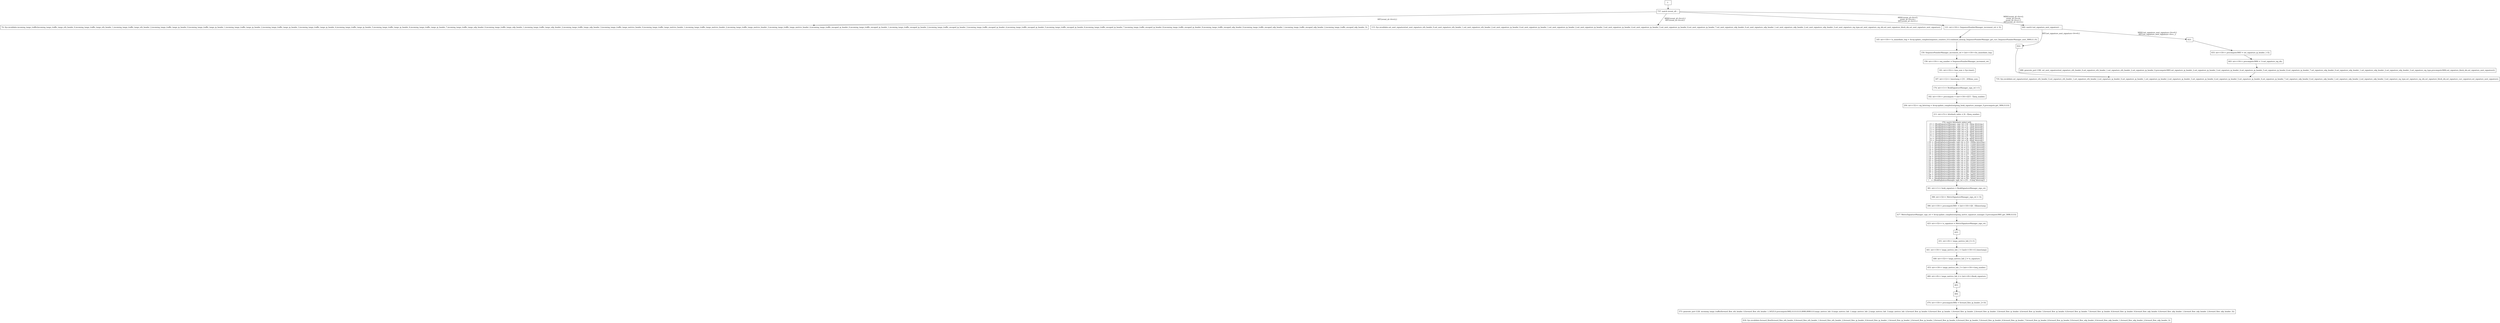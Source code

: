 digraph G {
  "1: " [shape=box, ];
  "74: Sys.invalidate.incoming_tango_traffic(incoming_tango_traffic_tango_eth_header_0,incoming_tango_traffic_tango_eth_header_1,incoming_tango_traffic_tango_eth_header_2,incoming_tango_traffic_tango_ip_header_0,incoming_tango_traffic_tango_ip_header_1,incoming_tango_traffic_tango_ip_header_2,incoming_tango_traffic_tango_ip_header_3,incoming_tango_traffic_tango_ip_header_4,incoming_tango_traffic_tango_ip_header_5,incoming_tango_traffic_tango_ip_header_6,incoming_tango_traffic_tango_ip_header_7,incoming_tango_traffic_tango_udp_header_0,incoming_tango_traffic_tango_udp_header_1,incoming_tango_traffic_tango_udp_header_2,incoming_tango_traffic_tango_udp_header_3,incoming_tango_traffic_tango_metrics_header_0,incoming_tango_traffic_tango_metrics_header_1,incoming_tango_traffic_tango_metrics_header_2,incoming_tango_traffic_tango_metrics_header_3,incoming_tango_traffic_tango_metrics_header_4,incoming_tango_traffic_encaped_ip_header_0,incoming_tango_traffic_encaped_ip_header_1,incoming_tango_traffic_encaped_ip_header_2,incoming_tango_traffic_encaped_ip_header_3,incoming_tango_traffic_encaped_ip_header_4,incoming_tango_traffic_encaped_ip_header_5,incoming_tango_traffic_encaped_ip_header_6,incoming_tango_traffic_encaped_ip_header_7,incoming_tango_traffic_encaped_ip_header_8,incoming_tango_traffic_encaped_ip_header_9,incoming_tango_traffic_encaped_udp_header_0,incoming_tango_traffic_encaped_udp_header_1,incoming_tango_traffic_encaped_udp_header_2,incoming_tango_traffic_encaped_udp_header_3);" [
  shape=box, ];
  "115: Sys.invalidate.set_next_signature(set_next_signature_eth_header_0,set_next_signature_eth_header_1,set_next_signature_eth_header_2,set_next_signature_ip_header_0,set_next_signature_ip_header_1,set_next_signature_ip_header_2,set_next_signature_ip_header_3,set_next_signature_ip_header_4,set_next_signature_ip_header_5,set_next_signature_ip_header_6,set_next_signature_ip_header_7,set_next_signature_udp_header_0,set_next_signature_udp_header_1,set_next_signature_udp_header_2,set_next_signature_udp_header_3,set_next_signature_sig_type,set_next_signature_sig_idx,set_next_signature_block_idx,set_next_signature_next_signature);" [
  shape=box, ];
  "121: int<<16>> SequenceNumberManager_increment_ret = 32;" [shape=box, ];
  "145: int<<16>> to_immediate_tmp = Array.update_complex(sequence_counters_0,0,combined_memop_SequenceNumberManager_get_curr_SequenceNumberManager_next_3690,0,1,0);" [
  shape=box, ];
  "150: SequenceNumberManager_increment_ret = (int<<16>>)to_immediate_tmp;" [
  shape=box, ];
  "156: int<<16>> seq_number = SequenceNumberManager_increment_ret;" [
  shape=box, ];
  "161: int<<32>> time_now = Sys.time();" [shape=box, ];
  "167: int<<12>> timestamp = [31 : 20]time_now;" [shape=box, ];
  "174: int<<1>> BookSignatureManager_sign_ret = 0;" [shape=box, ];
  "182: int<<16>> precompute = (int<<16>>)[15 : 5]seq_number;" [shape=box, ];
  "204: int<<32>> sig_bitstring = Array.update_complex(outgoing_book_signature_manager_0,precompute,get_3694,0,0,0);" [
  shape=box, ];
  "211: int<<5>> bitwhack_index = [4 : 0]seq_number;" [shape=box, ];
  "374: match (bitwhack_index) with
| 0 -> {BookSignatureManager_sign_ret = [0 : 0]sig_bitstring;}
| 1 -> {BookSignatureManager_sign_ret = [1 : 1]sig_bitstring;}
| 2 -> {BookSignatureManager_sign_ret = [2 : 2]sig_bitstring;}
| 3 -> {BookSignatureManager_sign_ret = [3 : 3]sig_bitstring;}
| 4 -> {BookSignatureManager_sign_ret = [4 : 4]sig_bitstring;}
| 5 -> {BookSignatureManager_sign_ret = [5 : 5]sig_bitstring;}
| 6 -> {BookSignatureManager_sign_ret = [6 : 6]sig_bitstring;}
| 7 -> {BookSignatureManager_sign_ret = [7 : 7]sig_bitstring;}
| 8 -> {BookSignatureManager_sign_ret = [8 : 8]sig_bitstring;}
| 9 -> {BookSignatureManager_sign_ret = [9 : 9]sig_bitstring;}
| 10 -> {BookSignatureManager_sign_ret = [10 : 10]sig_bitstring;}
| 11 -> {BookSignatureManager_sign_ret = [11 : 11]sig_bitstring;}
| 12 -> {BookSignatureManager_sign_ret = [12 : 12]sig_bitstring;}
| 13 -> {BookSignatureManager_sign_ret = [13 : 13]sig_bitstring;}
| 14 -> {BookSignatureManager_sign_ret = [14 : 14]sig_bitstring;}
| 15 -> {BookSignatureManager_sign_ret = [15 : 15]sig_bitstring;}
| 16 -> {BookSignatureManager_sign_ret = [16 : 16]sig_bitstring;}
| 17 -> {BookSignatureManager_sign_ret = [17 : 17]sig_bitstring;}
| 18 -> {BookSignatureManager_sign_ret = [18 : 18]sig_bitstring;}
| 19 -> {BookSignatureManager_sign_ret = [19 : 19]sig_bitstring;}
| 20 -> {BookSignatureManager_sign_ret = [20 : 20]sig_bitstring;}
| 21 -> {BookSignatureManager_sign_ret = [21 : 21]sig_bitstring;}
| 22 -> {BookSignatureManager_sign_ret = [22 : 22]sig_bitstring;}
| 23 -> {BookSignatureManager_sign_ret = [23 : 23]sig_bitstring;}
| 24 -> {BookSignatureManager_sign_ret = [24 : 24]sig_bitstring;}
| 25 -> {BookSignatureManager_sign_ret = [25 : 25]sig_bitstring;}
| 26 -> {BookSignatureManager_sign_ret = [26 : 26]sig_bitstring;}
| 27 -> {BookSignatureManager_sign_ret = [27 : 27]sig_bitstring;}
| 28 -> {BookSignatureManager_sign_ret = [28 : 28]sig_bitstring;}
| 29 -> {BookSignatureManager_sign_ret = [29 : 29]sig_bitstring;}
| 30 -> {BookSignatureManager_sign_ret = [30 : 30]sig_bitstring;}
| _ -> {BookSignatureManager_sign_ret = [31 : 31]sig_bitstring;}" [
  shape=box, ];
  "381: int<<1>> book_signature = BookSignatureManager_sign_ret;" [shape=box, ];
  "388: int<<32>> MetricSignatureManager_sign_ret = 32;" [shape=box, ];
  "396: int<<16>> precompute3681 = (int<<16>>)[4 : 0]timestamp;" [shape=box, ];
  "417: MetricSignatureManager_sign_ret = Array.update_complex(outgoing_metric_signature_manager_0,precompute3681,get_3698,0,0,0);" [
  shape=box, ];
  "423: int<<32>> ts_signature = MetricSignatureManager_sign_ret;" [shape=box,
                                                                    ];
  "425: " [shape=box, ];
  "431: int<<8>> tango_metrics_hdr_0 = 0;" [shape=box, ];
  "441: int<<16>> tango_metrics_hdr_1 = hash<<16>>(1,timestamp);" [shape=box, ];
  "446: int<<32>> tango_metrics_hdr_2 = ts_signature;" [shape=box, ];
  "453: int<<16>> tango_metrics_hdr_3 = (int<<16>>)seq_number;" [shape=box, ];
  "460: int<<8>> tango_metrics_hdr_4 = (int<<8>>)book_signature;" [shape=box, ];
  "463: " [shape=box, ];
  "464: " [shape=box, ];
  "474: int<<16>> precompute3682 = forward_flow_ip_header_2+18;" [shape=box, ];
  "573: generate_port (128, incoming_tango_traffic(forward_flow_eth_header_0,forward_flow_eth_header_1,34525,0,precompute3682,0,0,0,0,0,0,8080,8080,0,0,tango_metrics_hdr_0,tango_metrics_hdr_1,tango_metrics_hdr_2,tango_metrics_hdr_3,tango_metrics_hdr_4,forward_flow_ip_header_0,forward_flow_ip_header_1,forward_flow_ip_header_2,forward_flow_ip_header_3,forward_flow_ip_header_4,forward_flow_ip_header_5,forward_flow_ip_header_6,forward_flow_ip_header_7,forward_flow_ip_header_8,forward_flow_ip_header_9,forward_flow_udp_header_0,forward_flow_udp_header_1,forward_flow_udp_header_2,forward_flow_udp_header_3));" [
  shape=box, ];
  "618: Sys.invalidate.forward_flow(forward_flow_eth_header_0,forward_flow_eth_header_1,forward_flow_eth_header_2,forward_flow_ip_header_0,forward_flow_ip_header_1,forward_flow_ip_header_2,forward_flow_ip_header_3,forward_flow_ip_header_4,forward_flow_ip_header_5,forward_flow_ip_header_6,forward_flow_ip_header_7,forward_flow_ip_header_8,forward_flow_ip_header_9,forward_flow_udp_header_0,forward_flow_udp_header_1,forward_flow_udp_header_2,forward_flow_udp_header_3);" [
  shape=box, ];
  "622: " [shape=box, ];
  "623: " [shape=box, ];
  "633: int<<16>> precompute3683 = set_signature_ip_header_1-32;" [shape=box, ];
  "643: int<<16>> precompute3684 = 1+set_signature_sig_idx;" [shape=box, ];
  "688: generate_port (196, set_next_signature(set_signature_eth_header_0,set_signature_eth_header_1,set_signature_eth_header_2,set_signature_ip_header_0,precompute3683,set_signature_ip_header_2,set_signature_ip_header_3,set_signature_ip_header_4,set_signature_ip_header_5,set_signature_ip_header_6,set_signature_ip_header_7,set_signature_udp_header_0,set_signature_udp_header_1,set_signature_udp_header_2,set_signature_udp_header_3,set_signature_sig_type,precompute3684,set_signature_block_idx,set_signature_next_signature));" [
  shape=box, ];
  "692: match (set_signature_next_signature) ...
" [shape=box, ];
  "735: Sys.invalidate.set_signature(set_signature_eth_header_0,set_signature_eth_header_1,set_signature_eth_header_2,set_signature_ip_header_0,set_signature_ip_header_1,set_signature_ip_header_2,set_signature_ip_header_3,set_signature_ip_header_4,set_signature_ip_header_5,set_signature_ip_header_6,set_signature_ip_header_7,set_signature_udp_header_0,set_signature_udp_header_1,set_signature_udp_header_2,set_signature_udp_header_3,set_signature_sig_type,set_signature_sig_idx,set_signature_block_idx,set_signature_curr_signature,set_signature_next_signature);" [
  shape=box, ];
  "737: match (event_id) ...
" [shape=box, ];
  
  
  "1: " -> "737: match (event_id) ...
" [label="", ];
  "121: int<<16>> SequenceNumberManager_increment_ret = 32;" -> "145: int<<16>> to_immediate_tmp = Array.update_complex(sequence_counters_0,0,combined_memop_SequenceNumberManager_get_curr_SequenceNumberManager_next_3690,0,1,0);" [
  label="", ];
  "145: int<<16>> to_immediate_tmp = Array.update_complex(sequence_counters_0,0,combined_memop_SequenceNumberManager_get_curr_SequenceNumberManager_next_3690,0,1,0);" -> "150: SequenceNumberManager_increment_ret = (int<<16>>)to_immediate_tmp;" [
  label="", ];
  "150: SequenceNumberManager_increment_ret = (int<<16>>)to_immediate_tmp;" -> "156: int<<16>> seq_number = SequenceNumberManager_increment_ret;" [
  label="", ];
  "156: int<<16>> seq_number = SequenceNumberManager_increment_ret;" -> "161: int<<32>> time_now = Sys.time();" [
  label="", ];
  "161: int<<32>> time_now = Sys.time();" -> "167: int<<12>> timestamp = [31 : 20]time_now;" [
  label="", ];
  "167: int<<12>> timestamp = [31 : 20]time_now;" -> "174: int<<1>> BookSignatureManager_sign_ret = 0;" [
  label="", ];
  "174: int<<1>> BookSignatureManager_sign_ret = 0;" -> "182: int<<16>> precompute = (int<<16>>)[15 : 5]seq_number;" [
  label="", ];
  "182: int<<16>> precompute = (int<<16>>)[15 : 5]seq_number;" -> "204: int<<32>> sig_bitstring = Array.update_complex(outgoing_book_signature_manager_0,precompute,get_3694,0,0,0);" [
  label="", ];
  "204: int<<32>> sig_bitstring = Array.update_complex(outgoing_book_signature_manager_0,precompute,get_3694,0,0,0);" -> "211: int<<5>> bitwhack_index = [4 : 0]seq_number;" [
  label="", ];
  "211: int<<5>> bitwhack_index = [4 : 0]seq_number;" -> "374: match (bitwhack_index) with
| 0 -> {BookSignatureManager_sign_ret = [0 : 0]sig_bitstring;}
| 1 -> {BookSignatureManager_sign_ret = [1 : 1]sig_bitstring;}
| 2 -> {BookSignatureManager_sign_ret = [2 : 2]sig_bitstring;}
| 3 -> {BookSignatureManager_sign_ret = [3 : 3]sig_bitstring;}
| 4 -> {BookSignatureManager_sign_ret = [4 : 4]sig_bitstring;}
| 5 -> {BookSignatureManager_sign_ret = [5 : 5]sig_bitstring;}
| 6 -> {BookSignatureManager_sign_ret = [6 : 6]sig_bitstring;}
| 7 -> {BookSignatureManager_sign_ret = [7 : 7]sig_bitstring;}
| 8 -> {BookSignatureManager_sign_ret = [8 : 8]sig_bitstring;}
| 9 -> {BookSignatureManager_sign_ret = [9 : 9]sig_bitstring;}
| 10 -> {BookSignatureManager_sign_ret = [10 : 10]sig_bitstring;}
| 11 -> {BookSignatureManager_sign_ret = [11 : 11]sig_bitstring;}
| 12 -> {BookSignatureManager_sign_ret = [12 : 12]sig_bitstring;}
| 13 -> {BookSignatureManager_sign_ret = [13 : 13]sig_bitstring;}
| 14 -> {BookSignatureManager_sign_ret = [14 : 14]sig_bitstring;}
| 15 -> {BookSignatureManager_sign_ret = [15 : 15]sig_bitstring;}
| 16 -> {BookSignatureManager_sign_ret = [16 : 16]sig_bitstring;}
| 17 -> {BookSignatureManager_sign_ret = [17 : 17]sig_bitstring;}
| 18 -> {BookSignatureManager_sign_ret = [18 : 18]sig_bitstring;}
| 19 -> {BookSignatureManager_sign_ret = [19 : 19]sig_bitstring;}
| 20 -> {BookSignatureManager_sign_ret = [20 : 20]sig_bitstring;}
| 21 -> {BookSignatureManager_sign_ret = [21 : 21]sig_bitstring;}
| 22 -> {BookSignatureManager_sign_ret = [22 : 22]sig_bitstring;}
| 23 -> {BookSignatureManager_sign_ret = [23 : 23]sig_bitstring;}
| 24 -> {BookSignatureManager_sign_ret = [24 : 24]sig_bitstring;}
| 25 -> {BookSignatureManager_sign_ret = [25 : 25]sig_bitstring;}
| 26 -> {BookSignatureManager_sign_ret = [26 : 26]sig_bitstring;}
| 27 -> {BookSignatureManager_sign_ret = [27 : 27]sig_bitstring;}
| 28 -> {BookSignatureManager_sign_ret = [28 : 28]sig_bitstring;}
| 29 -> {BookSignatureManager_sign_ret = [29 : 29]sig_bitstring;}
| 30 -> {BookSignatureManager_sign_ret = [30 : 30]sig_bitstring;}
| _ -> {BookSignatureManager_sign_ret = [31 : 31]sig_bitstring;}" [
  label="", ];
  "374: match (bitwhack_index) with
| 0 -> {BookSignatureManager_sign_ret = [0 : 0]sig_bitstring;}
| 1 -> {BookSignatureManager_sign_ret = [1 : 1]sig_bitstring;}
| 2 -> {BookSignatureManager_sign_ret = [2 : 2]sig_bitstring;}
| 3 -> {BookSignatureManager_sign_ret = [3 : 3]sig_bitstring;}
| 4 -> {BookSignatureManager_sign_ret = [4 : 4]sig_bitstring;}
| 5 -> {BookSignatureManager_sign_ret = [5 : 5]sig_bitstring;}
| 6 -> {BookSignatureManager_sign_ret = [6 : 6]sig_bitstring;}
| 7 -> {BookSignatureManager_sign_ret = [7 : 7]sig_bitstring;}
| 8 -> {BookSignatureManager_sign_ret = [8 : 8]sig_bitstring;}
| 9 -> {BookSignatureManager_sign_ret = [9 : 9]sig_bitstring;}
| 10 -> {BookSignatureManager_sign_ret = [10 : 10]sig_bitstring;}
| 11 -> {BookSignatureManager_sign_ret = [11 : 11]sig_bitstring;}
| 12 -> {BookSignatureManager_sign_ret = [12 : 12]sig_bitstring;}
| 13 -> {BookSignatureManager_sign_ret = [13 : 13]sig_bitstring;}
| 14 -> {BookSignatureManager_sign_ret = [14 : 14]sig_bitstring;}
| 15 -> {BookSignatureManager_sign_ret = [15 : 15]sig_bitstring;}
| 16 -> {BookSignatureManager_sign_ret = [16 : 16]sig_bitstring;}
| 17 -> {BookSignatureManager_sign_ret = [17 : 17]sig_bitstring;}
| 18 -> {BookSignatureManager_sign_ret = [18 : 18]sig_bitstring;}
| 19 -> {BookSignatureManager_sign_ret = [19 : 19]sig_bitstring;}
| 20 -> {BookSignatureManager_sign_ret = [20 : 20]sig_bitstring;}
| 21 -> {BookSignatureManager_sign_ret = [21 : 21]sig_bitstring;}
| 22 -> {BookSignatureManager_sign_ret = [22 : 22]sig_bitstring;}
| 23 -> {BookSignatureManager_sign_ret = [23 : 23]sig_bitstring;}
| 24 -> {BookSignatureManager_sign_ret = [24 : 24]sig_bitstring;}
| 25 -> {BookSignatureManager_sign_ret = [25 : 25]sig_bitstring;}
| 26 -> {BookSignatureManager_sign_ret = [26 : 26]sig_bitstring;}
| 27 -> {BookSignatureManager_sign_ret = [27 : 27]sig_bitstring;}
| 28 -> {BookSignatureManager_sign_ret = [28 : 28]sig_bitstring;}
| 29 -> {BookSignatureManager_sign_ret = [29 : 29]sig_bitstring;}
| 30 -> {BookSignatureManager_sign_ret = [30 : 30]sig_bitstring;}
| _ -> {BookSignatureManager_sign_ret = [31 : 31]sig_bitstring;}" -> "381: int<<1>> book_signature = BookSignatureManager_sign_ret;" [
  label="", ];
  "381: int<<1>> book_signature = BookSignatureManager_sign_ret;" -> "388: int<<32>> MetricSignatureManager_sign_ret = 32;" [
  label="", ];
  "388: int<<32>> MetricSignatureManager_sign_ret = 32;" -> "396: int<<16>> precompute3681 = (int<<16>>)[4 : 0]timestamp;" [
  label="", ];
  "396: int<<16>> precompute3681 = (int<<16>>)[4 : 0]timestamp;" -> "417: MetricSignatureManager_sign_ret = Array.update_complex(outgoing_metric_signature_manager_0,precompute3681,get_3698,0,0,0);" [
  label="", ];
  "417: MetricSignatureManager_sign_ret = Array.update_complex(outgoing_metric_signature_manager_0,precompute3681,get_3698,0,0,0);" -> "423: int<<32>> ts_signature = MetricSignatureManager_sign_ret;" [
  label="", ];
  "423: int<<32>> ts_signature = MetricSignatureManager_sign_ret;" -> "425: " [
  label="", ];
  "425: " -> "431: int<<8>> tango_metrics_hdr_0 = 0;" [label="", ];
  "431: int<<8>> tango_metrics_hdr_0 = 0;" -> "441: int<<16>> tango_metrics_hdr_1 = hash<<16>>(1,timestamp);" [
  label="", ];
  "441: int<<16>> tango_metrics_hdr_1 = hash<<16>>(1,timestamp);" -> "446: int<<32>> tango_metrics_hdr_2 = ts_signature;" [
  label="", ];
  "446: int<<32>> tango_metrics_hdr_2 = ts_signature;" -> "453: int<<16>> tango_metrics_hdr_3 = (int<<16>>)seq_number;" [
  label="", ];
  "453: int<<16>> tango_metrics_hdr_3 = (int<<16>>)seq_number;" -> "460: int<<8>> tango_metrics_hdr_4 = (int<<8>>)book_signature;" [
  label="", ];
  "460: int<<8>> tango_metrics_hdr_4 = (int<<8>>)book_signature;" -> "463: " [
  label="", ];
  "463: " -> "464: " [label="", ];
  "464: " -> "474: int<<16>> precompute3682 = forward_flow_ip_header_2+18;" [
  label="", ];
  "474: int<<16>> precompute3682 = forward_flow_ip_header_2+18;" -> "573: generate_port (128, incoming_tango_traffic(forward_flow_eth_header_0,forward_flow_eth_header_1,34525,0,precompute3682,0,0,0,0,0,0,8080,8080,0,0,tango_metrics_hdr_0,tango_metrics_hdr_1,tango_metrics_hdr_2,tango_metrics_hdr_3,tango_metrics_hdr_4,forward_flow_ip_header_0,forward_flow_ip_header_1,forward_flow_ip_header_2,forward_flow_ip_header_3,forward_flow_ip_header_4,forward_flow_ip_header_5,forward_flow_ip_header_6,forward_flow_ip_header_7,forward_flow_ip_header_8,forward_flow_ip_header_9,forward_flow_udp_header_0,forward_flow_udp_header_1,forward_flow_udp_header_2,forward_flow_udp_header_3));" [
  label="", ];
  "573: generate_port (128, incoming_tango_traffic(forward_flow_eth_header_0,forward_flow_eth_header_1,34525,0,precompute3682,0,0,0,0,0,0,8080,8080,0,0,tango_metrics_hdr_0,tango_metrics_hdr_1,tango_metrics_hdr_2,tango_metrics_hdr_3,tango_metrics_hdr_4,forward_flow_ip_header_0,forward_flow_ip_header_1,forward_flow_ip_header_2,forward_flow_ip_header_3,forward_flow_ip_header_4,forward_flow_ip_header_5,forward_flow_ip_header_6,forward_flow_ip_header_7,forward_flow_ip_header_8,forward_flow_ip_header_9,forward_flow_udp_header_0,forward_flow_udp_header_1,forward_flow_udp_header_2,forward_flow_udp_header_3));" -> "618: Sys.invalidate.forward_flow(forward_flow_eth_header_0,forward_flow_eth_header_1,forward_flow_eth_header_2,forward_flow_ip_header_0,forward_flow_ip_header_1,forward_flow_ip_header_2,forward_flow_ip_header_3,forward_flow_ip_header_4,forward_flow_ip_header_5,forward_flow_ip_header_6,forward_flow_ip_header_7,forward_flow_ip_header_8,forward_flow_ip_header_9,forward_flow_udp_header_0,forward_flow_udp_header_1,forward_flow_udp_header_2,forward_flow_udp_header_3);" [
  label="", ];
  "622: " -> "735: Sys.invalidate.set_signature(set_signature_eth_header_0,set_signature_eth_header_1,set_signature_eth_header_2,set_signature_ip_header_0,set_signature_ip_header_1,set_signature_ip_header_2,set_signature_ip_header_3,set_signature_ip_header_4,set_signature_ip_header_5,set_signature_ip_header_6,set_signature_ip_header_7,set_signature_udp_header_0,set_signature_udp_header_1,set_signature_udp_header_2,set_signature_udp_header_3,set_signature_sig_type,set_signature_sig_idx,set_signature_block_idx,set_signature_curr_signature,set_signature_next_signature);" [
  label="", ];
  "623: " -> "633: int<<16>> precompute3683 = set_signature_ip_header_1-32;" [
  label="", ];
  "633: int<<16>> precompute3683 = set_signature_ip_header_1-32;" -> "643: int<<16>> precompute3684 = 1+set_signature_sig_idx;" [
  label="", ];
  "643: int<<16>> precompute3684 = 1+set_signature_sig_idx;" -> "688: generate_port (196, set_next_signature(set_signature_eth_header_0,set_signature_eth_header_1,set_signature_eth_header_2,set_signature_ip_header_0,precompute3683,set_signature_ip_header_2,set_signature_ip_header_3,set_signature_ip_header_4,set_signature_ip_header_5,set_signature_ip_header_6,set_signature_ip_header_7,set_signature_udp_header_0,set_signature_udp_header_1,set_signature_udp_header_2,set_signature_udp_header_3,set_signature_sig_type,precompute3684,set_signature_block_idx,set_signature_next_signature));" [
  label="", ];
  "688: generate_port (196, set_next_signature(set_signature_eth_header_0,set_signature_eth_header_1,set_signature_eth_header_2,set_signature_ip_header_0,precompute3683,set_signature_ip_header_2,set_signature_ip_header_3,set_signature_ip_header_4,set_signature_ip_header_5,set_signature_ip_header_6,set_signature_ip_header_7,set_signature_udp_header_0,set_signature_udp_header_1,set_signature_udp_header_2,set_signature_udp_header_3,set_signature_sig_type,precompute3684,set_signature_block_idx,set_signature_next_signature));" -> "735: Sys.invalidate.set_signature(set_signature_eth_header_0,set_signature_eth_header_1,set_signature_eth_header_2,set_signature_ip_header_0,set_signature_ip_header_1,set_signature_ip_header_2,set_signature_ip_header_3,set_signature_ip_header_4,set_signature_ip_header_5,set_signature_ip_header_6,set_signature_ip_header_7,set_signature_udp_header_0,set_signature_udp_header_1,set_signature_udp_header_2,set_signature_udp_header_3,set_signature_sig_type,set_signature_sig_idx,set_signature_block_idx,set_signature_curr_signature,set_signature_next_signature);" [
  label="", ];
  "692: match (set_signature_next_signature) ...
" -> "622: " [label="HIT{set_signature_next_signature~0==0;}",
                                                               ];
  "692: match (set_signature_next_signature) ...
" -> "623: " [label="MISS{set_signature_next_signature~0==0;}
HIT{set_signature_next_signature~0==_;}",
                                                               ];
  "737: match (event_id) ...
" -> "74: Sys.invalidate.incoming_tango_traffic(incoming_tango_traffic_tango_eth_header_0,incoming_tango_traffic_tango_eth_header_1,incoming_tango_traffic_tango_eth_header_2,incoming_tango_traffic_tango_ip_header_0,incoming_tango_traffic_tango_ip_header_1,incoming_tango_traffic_tango_ip_header_2,incoming_tango_traffic_tango_ip_header_3,incoming_tango_traffic_tango_ip_header_4,incoming_tango_traffic_tango_ip_header_5,incoming_tango_traffic_tango_ip_header_6,incoming_tango_traffic_tango_ip_header_7,incoming_tango_traffic_tango_udp_header_0,incoming_tango_traffic_tango_udp_header_1,incoming_tango_traffic_tango_udp_header_2,incoming_tango_traffic_tango_udp_header_3,incoming_tango_traffic_tango_metrics_header_0,incoming_tango_traffic_tango_metrics_header_1,incoming_tango_traffic_tango_metrics_header_2,incoming_tango_traffic_tango_metrics_header_3,incoming_tango_traffic_tango_metrics_header_4,incoming_tango_traffic_encaped_ip_header_0,incoming_tango_traffic_encaped_ip_header_1,incoming_tango_traffic_encaped_ip_header_2,incoming_tango_traffic_encaped_ip_header_3,incoming_tango_traffic_encaped_ip_header_4,incoming_tango_traffic_encaped_ip_header_5,incoming_tango_traffic_encaped_ip_header_6,incoming_tango_traffic_encaped_ip_header_7,incoming_tango_traffic_encaped_ip_header_8,incoming_tango_traffic_encaped_ip_header_9,incoming_tango_traffic_encaped_udp_header_0,incoming_tango_traffic_encaped_udp_header_1,incoming_tango_traffic_encaped_udp_header_2,incoming_tango_traffic_encaped_udp_header_3);" [
  label="HIT{event_id~0==2;}", ];
  "737: match (event_id) ...
" -> "115: Sys.invalidate.set_next_signature(set_next_signature_eth_header_0,set_next_signature_eth_header_1,set_next_signature_eth_header_2,set_next_signature_ip_header_0,set_next_signature_ip_header_1,set_next_signature_ip_header_2,set_next_signature_ip_header_3,set_next_signature_ip_header_4,set_next_signature_ip_header_5,set_next_signature_ip_header_6,set_next_signature_ip_header_7,set_next_signature_udp_header_0,set_next_signature_udp_header_1,set_next_signature_udp_header_2,set_next_signature_udp_header_3,set_next_signature_sig_type,set_next_signature_sig_idx,set_next_signature_block_idx,set_next_signature_next_signature);" [
  label="MISS{event_id~0==2;}
HIT{event_id~0==4;}", ];
  "737: match (event_id) ...
" -> "121: int<<16>> SequenceNumberManager_increment_ret = 32;" [
  label="MISS{event_id~0==2;
event_id~0==4;}
HIT{event_id~0==1;}", ];
  "737: match (event_id) ...
" -> "692: match (set_signature_next_signature) ...
" [
  label="MISS{event_id~0==2;
event_id~0==4;
event_id~0==1;}
HIT{event_id~0==3;}",
  ];
  
  }